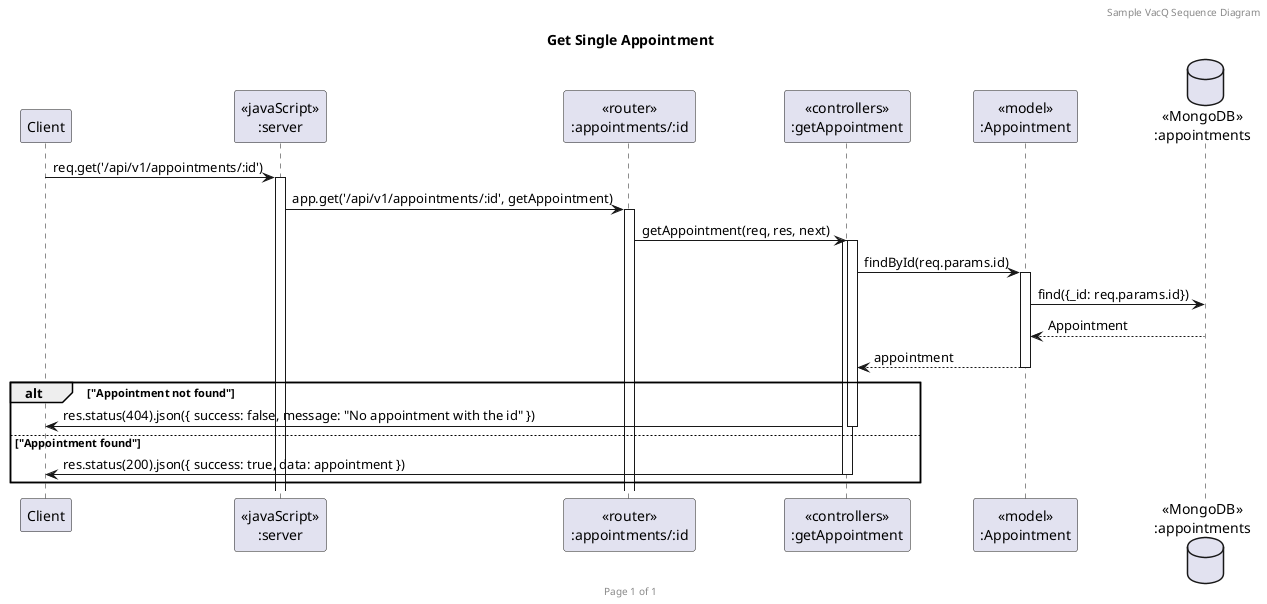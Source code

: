 @startuml Get Single Appointment

header Sample VacQ Sequence Diagram
footer Page %page% of %lastpage%
title "Get Single Appointment"

participant "Client" as client
participant "<<javaScript>>\n:server" as server
participant "<<router>>\n:appointments/:id" as routerAppointmentsId
participant "<<controllers>>\n:getAppointment" as controllersGetAppointment
participant "<<model>>\n:Appointment" as modelAppointment
database "<<MongoDB>>\n:appointments" as AppointmentsDatabase

client->server ++:req.get('/api/v1/appointments/:id')
server->routerAppointmentsId ++:app.get('/api/v1/appointments/:id', getAppointment)
routerAppointmentsId -> controllersGetAppointment ++:getAppointment(req, res, next)
activate controllersGetAppointment

controllersGetAppointment->modelAppointment ++:findById(req.params.id)
modelAppointment -> AppointmentsDatabase: find({_id: req.params.id})
AppointmentsDatabase --> modelAppointment: Appointment
modelAppointment --> controllersGetAppointment --:appointment



alt "Appointment not found"
    controllersGetAppointment->client --:res.status(404).json({ success: false, message: "No appointment with the id" })
else "Appointment found"
    controllersGetAppointment->client --:res.status(200).json({ success: true, data: appointment })
end

deactivate modelAppointment




deactivate controllersGetAppointment
@enduml
